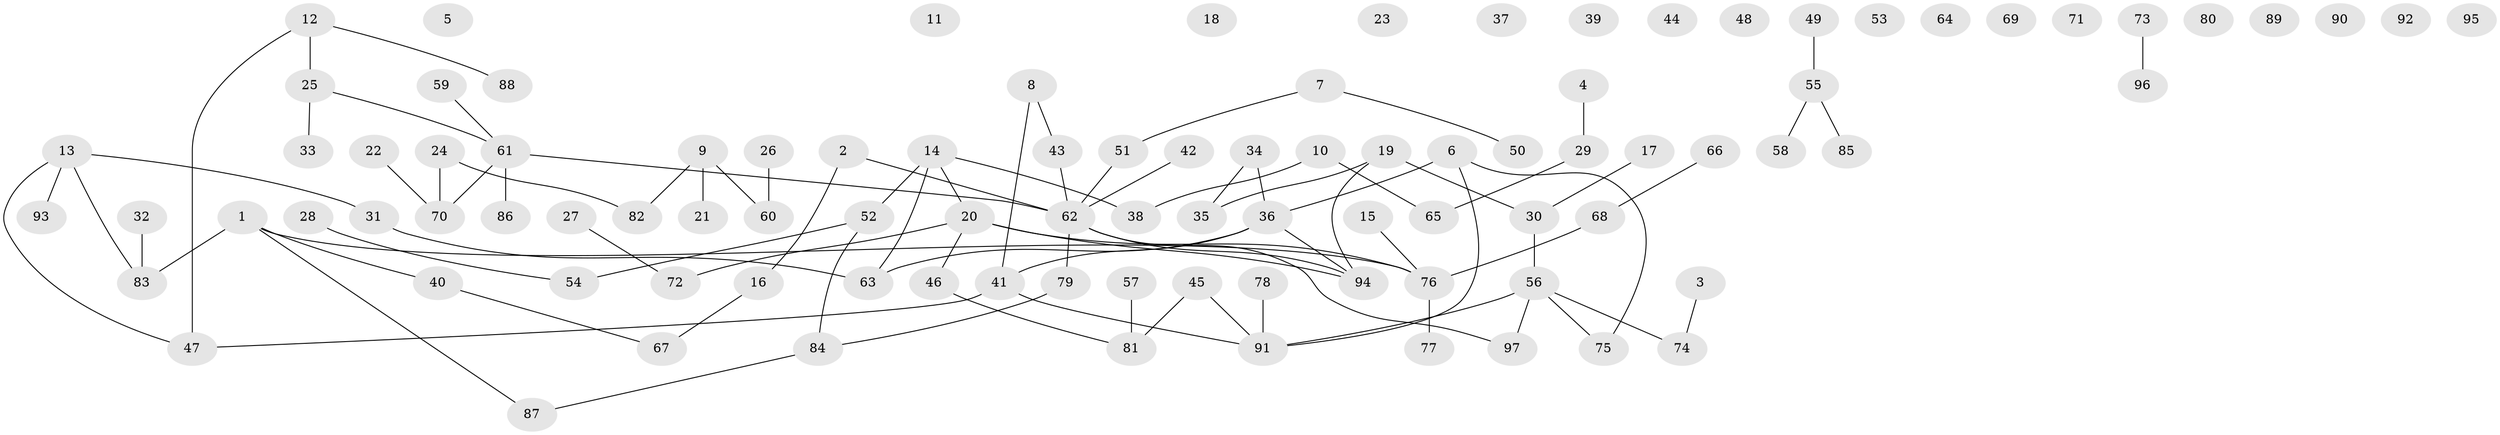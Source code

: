 // Generated by graph-tools (version 1.1) at 2025/25/03/09/25 03:25:23]
// undirected, 97 vertices, 91 edges
graph export_dot {
graph [start="1"]
  node [color=gray90,style=filled];
  1;
  2;
  3;
  4;
  5;
  6;
  7;
  8;
  9;
  10;
  11;
  12;
  13;
  14;
  15;
  16;
  17;
  18;
  19;
  20;
  21;
  22;
  23;
  24;
  25;
  26;
  27;
  28;
  29;
  30;
  31;
  32;
  33;
  34;
  35;
  36;
  37;
  38;
  39;
  40;
  41;
  42;
  43;
  44;
  45;
  46;
  47;
  48;
  49;
  50;
  51;
  52;
  53;
  54;
  55;
  56;
  57;
  58;
  59;
  60;
  61;
  62;
  63;
  64;
  65;
  66;
  67;
  68;
  69;
  70;
  71;
  72;
  73;
  74;
  75;
  76;
  77;
  78;
  79;
  80;
  81;
  82;
  83;
  84;
  85;
  86;
  87;
  88;
  89;
  90;
  91;
  92;
  93;
  94;
  95;
  96;
  97;
  1 -- 40;
  1 -- 76;
  1 -- 83;
  1 -- 87;
  2 -- 16;
  2 -- 62;
  3 -- 74;
  4 -- 29;
  6 -- 36;
  6 -- 75;
  6 -- 91;
  7 -- 50;
  7 -- 51;
  8 -- 41;
  8 -- 43;
  9 -- 21;
  9 -- 60;
  9 -- 82;
  10 -- 38;
  10 -- 65;
  12 -- 25;
  12 -- 47;
  12 -- 88;
  13 -- 31;
  13 -- 47;
  13 -- 83;
  13 -- 93;
  14 -- 20;
  14 -- 38;
  14 -- 52;
  14 -- 63;
  15 -- 76;
  16 -- 67;
  17 -- 30;
  19 -- 30;
  19 -- 35;
  19 -- 94;
  20 -- 46;
  20 -- 72;
  20 -- 76;
  20 -- 94;
  22 -- 70;
  24 -- 70;
  24 -- 82;
  25 -- 33;
  25 -- 61;
  26 -- 60;
  27 -- 72;
  28 -- 54;
  29 -- 65;
  30 -- 56;
  31 -- 63;
  32 -- 83;
  34 -- 35;
  34 -- 36;
  36 -- 41;
  36 -- 63;
  36 -- 94;
  40 -- 67;
  41 -- 47;
  41 -- 91;
  42 -- 62;
  43 -- 62;
  45 -- 81;
  45 -- 91;
  46 -- 81;
  49 -- 55;
  51 -- 62;
  52 -- 54;
  52 -- 84;
  55 -- 58;
  55 -- 85;
  56 -- 74;
  56 -- 75;
  56 -- 91;
  56 -- 97;
  57 -- 81;
  59 -- 61;
  61 -- 62;
  61 -- 70;
  61 -- 86;
  62 -- 79;
  62 -- 94;
  62 -- 97;
  66 -- 68;
  68 -- 76;
  73 -- 96;
  76 -- 77;
  78 -- 91;
  79 -- 84;
  84 -- 87;
}

